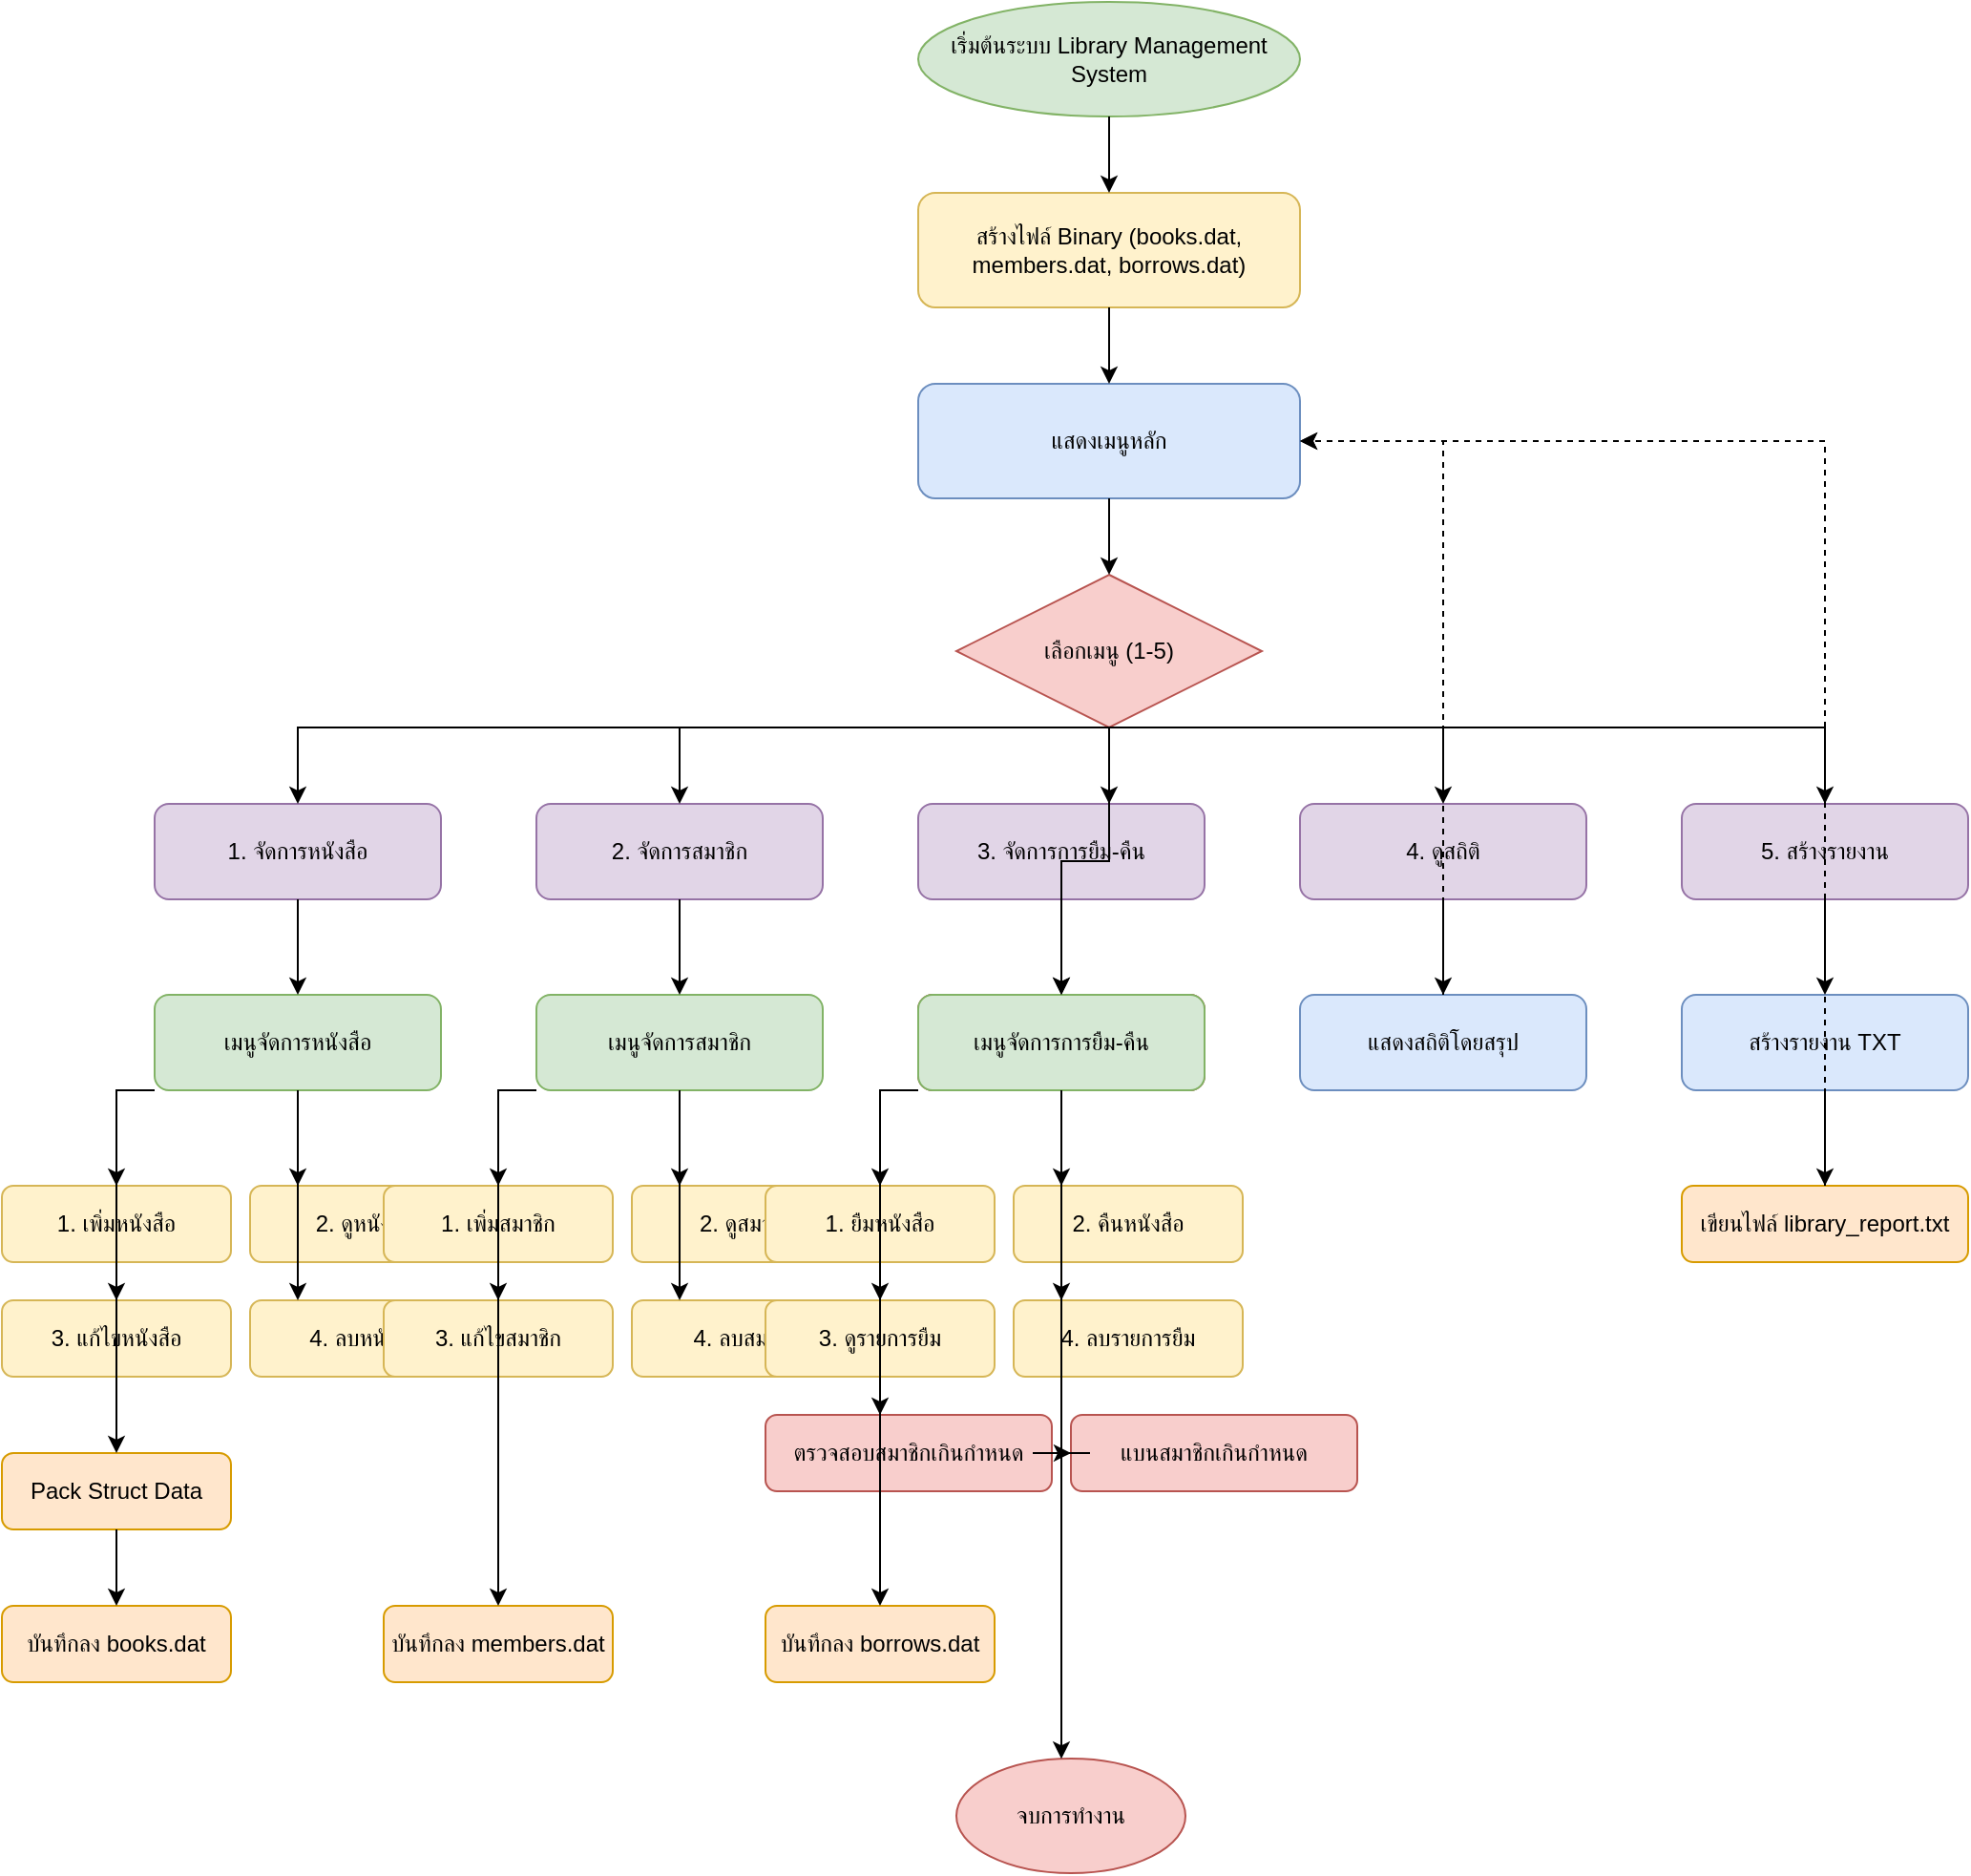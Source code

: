 <mxfile>
    <diagram name="Library System Flowchart" id="0">
        <mxGraphModel dx="1719" dy="546" grid="1" gridSize="10" guides="1" tooltips="1" connect="1" arrows="1" fold="1" page="1" pageScale="1" pageWidth="1200" pageHeight="1600" math="0" shadow="0">
            <root>
                <mxCell id="0"/>
                <mxCell id="1" parent="0"/>
                
                <!-- Start -->
                <mxCell id="start" value="เริ่มต้นระบบ Library Management System" style="ellipse;whiteSpace=wrap;html=1;fillColor=#d5e8d4;strokeColor=#82b366;" parent="1" vertex="1">
                    <mxGeometry x="500" y="40" width="200" height="60" as="geometry"/>
                </mxCell>
                
                <!-- Initialize Files -->
                <mxCell id="init_files" value="สร้างไฟล์ Binary (books.dat, members.dat, borrows.dat)" style="rounded=1;whiteSpace=wrap;html=1;fillColor=#fff2cc;strokeColor=#d6b656;" parent="1" vertex="1">
                    <mxGeometry x="500" y="140" width="200" height="60" as="geometry"/>
                </mxCell>
                
                <!-- Main Menu -->
                <mxCell id="main_menu" value="แสดงเมนูหลัก" style="rounded=1;whiteSpace=wrap;html=1;fillColor=#dae8fc;strokeColor=#6c8ebf;" parent="1" vertex="1">
                    <mxGeometry x="500" y="240" width="200" height="60" as="geometry"/>
                </mxCell>
                
                <!-- Menu Selection -->
                <mxCell id="menu_select" value="เลือกเมนู (1-5)" style="rhombus;whiteSpace=wrap;html=1;fillColor=#f8cecc;strokeColor=#b85450;" parent="1" vertex="1">
                    <mxGeometry x="520" y="340" width="160" height="80" as="geometry"/>
                </mxCell>
                
                <!-- Menu Options -->
                <mxCell id="menu_book" value="1. จัดการหนังสือ" style="rounded=1;whiteSpace=wrap;html=1;fillColor=#e1d5e7;strokeColor=#9673a6;" parent="1" vertex="1">
                    <mxGeometry x="100" y="460" width="150" height="50" as="geometry"/>
                </mxCell>
                
                <mxCell id="menu_member" value="2. จัดการสมาชิก" style="rounded=1;whiteSpace=wrap;html=1;fillColor=#e1d5e7;strokeColor=#9673a6;" parent="1" vertex="1">
                    <mxGeometry x="300" y="460" width="150" height="50" as="geometry"/>
                </mxCell>
                
                <mxCell id="menu_borrow" value="3. จัดการการยืม-คืน" style="rounded=1;whiteSpace=wrap;html=1;fillColor=#e1d5e7;strokeColor=#9673a6;" parent="1" vertex="1">
                    <mxGeometry x="500" y="460" width="150" height="50" as="geometry"/>
                </mxCell>
                
                <mxCell id="menu_stat" value="4. ดูสถิติ" style="rounded=1;whiteSpace=wrap;html=1;fillColor=#e1d5e7;strokeColor=#9673a6;" parent="1" vertex="1">
                    <mxGeometry x="700" y="460" width="150" height="50" as="geometry"/>
                </mxCell>
                
                <mxCell id="menu_report" value="5. สร้างรายงาน" style="rounded=1;whiteSpace=wrap;html=1;fillColor=#e1d5e7;strokeColor=#9673a6;" parent="1" vertex="1">
                    <mxGeometry x="900" y="460" width="150" height="50" as="geometry"/>
                </mxCell>
                
                <mxCell id="menu_exit" value="0. ออกจากระบบ" style="rounded=1;whiteSpace=wrap;html=1;fillColor=#f8cecc;strokeColor=#b85450;" parent="1" vertex="1">
                    <mxGeometry x="500" y="560" width="150" height="50" as="geometry"/>
                </mxCell>
                
                <!-- Book Management Submenu -->
                <mxCell id="book_submenu" value="เมนูจัดการหนังสือ" style="rounded=1;whiteSpace=wrap;html=1;fillColor=#d5e8d4;strokeColor=#82b366;" parent="1" vertex="1">
                    <mxGeometry x="100" y="560" width="150" height="50" as="geometry"/>
                </mxCell>
                
                <mxCell id="add_book" value="1. เพิ่มหนังสือ" style="rounded=1;whiteSpace=wrap;html=1;fillColor=#fff2cc;strokeColor=#d6b656;" parent="1" vertex="1">
                    <mxGeometry x="20" y="660" width="120" height="40" as="geometry"/>
                </mxCell>
                
                <mxCell id="view_book" value="2. ดูหนังสือ" style="rounded=1;whiteSpace=wrap;html=1;fillColor=#fff2cc;strokeColor=#d6b656;" parent="1" vertex="1">
                    <mxGeometry x="150" y="660" width="120" height="40" as="geometry"/>
                </mxCell>
                
                <mxCell id="edit_book" value="3. แก้ไขหนังสือ" style="rounded=1;whiteSpace=wrap;html=1;fillColor=#fff2cc;strokeColor=#d6b656;" parent="1" vertex="1">
                    <mxGeometry x="20" y="720" width="120" height="40" as="geometry"/>
                </mxCell>
                
                <mxCell id="del_book" value="4. ลบหนังสือ" style="rounded=1;whiteSpace=wrap;html=1;fillColor=#fff2cc;strokeColor=#d6b656;" parent="1" vertex="1">
                    <mxGeometry x="150" y="720" width="120" height="40" as="geometry"/>
                </mxCell>
                
                <!-- Member Management Submenu -->
                <mxCell id="member_submenu" value="เมนูจัดการสมาชิก" style="rounded=1;whiteSpace=wrap;html=1;fillColor=#d5e8d4;strokeColor=#82b366;" parent="1" vertex="1">
                    <mxGeometry x="300" y="560" width="150" height="50" as="geometry"/>
                </mxCell>
                
                <mxCell id="add_member" value="1. เพิ่มสมาชิก" style="rounded=1;whiteSpace=wrap;html=1;fillColor=#fff2cc;strokeColor=#d6b656;" parent="1" vertex="1">
                    <mxGeometry x="220" y="660" width="120" height="40" as="geometry"/>
                </mxCell>
                
                <mxCell id="view_member" value="2. ดูสมาชิก" style="rounded=1;whiteSpace=wrap;html=1;fillColor=#fff2cc;strokeColor=#d6b656;" parent="1" vertex="1">
                    <mxGeometry x="350" y="660" width="120" height="40" as="geometry"/>
                </mxCell>
                
                <mxCell id="edit_member" value="3. แก้ไขสมาชิก" style="rounded=1;whiteSpace=wrap;html=1;fillColor=#fff2cc;strokeColor=#d6b656;" parent="1" vertex="1">
                    <mxGeometry x="220" y="720" width="120" height="40" as="geometry"/>
                </mxCell>
                
                <mxCell id="del_member" value="4. ลบสมาชิก" style="rounded=1;whiteSpace=wrap;html=1;fillColor=#fff2cc;strokeColor=#d6b656;" parent="1" vertex="1">
                    <mxGeometry x="350" y="720" width="120" height="40" as="geometry"/>
                </mxCell>
                
                <!-- Borrow Management Submenu -->
                <mxCell id="borrow_submenu" value="เมนูจัดการการยืม-คืน" style="rounded=1;whiteSpace=wrap;html=1;fillColor=#d5e8d4;strokeColor=#82b366;" parent="1" vertex="1">
                    <mxGeometry x="500" y="560" width="150" height="50" as="geometry"/>
                </mxCell>
                
                <mxCell id="borrow_book" value="1. ยืมหนังสือ" style="rounded=1;whiteSpace=wrap;html=1;fillColor=#fff2cc;strokeColor=#d6b656;" parent="1" vertex="1">
                    <mxGeometry x="420" y="660" width="120" height="40" as="geometry"/>
                </mxCell>
                
                <mxCell id="return_book" value="2. คืนหนังสือ" style="rounded=1;whiteSpace=wrap;html=1;fillColor=#fff2cc;strokeColor=#d6b656;" parent="1" vertex="1">
                    <mxGeometry x="550" y="660" width="120" height="40" as="geometry"/>
                </mxCell>
                
                <mxCell id="view_borrow" value="3. ดูรายการยืม" style="rounded=1;whiteSpace=wrap;html=1;fillColor=#fff2cc;strokeColor=#d6b656;" parent="1" vertex="1">
                    <mxGeometry x="420" y="720" width="120" height="40" as="geometry"/>
                </mxCell>
                
                <mxCell id="del_borrow" value="4. ลบรายการยืม" style="rounded=1;whiteSpace=wrap;html=1;fillColor=#fff2cc;strokeColor=#d6b656;" parent="1" vertex="1">
                    <mxGeometry x="550" y="720" width="120" height="40" as="geometry"/>
                </mxCell>
                
                <!-- Statistics -->
                <mxCell id="show_stats" value="แสดงสถิติโดยสรุป" style="rounded=1;whiteSpace=wrap;html=1;fillColor=#dae8fc;strokeColor=#6c8ebf;" parent="1" vertex="1">
                    <mxGeometry x="700" y="560" width="150" height="50" as="geometry"/>
                </mxCell>
                
                <!-- Generate Report -->
                <mxCell id="generate_report" value="สร้างรายงาน TXT" style="rounded=1;whiteSpace=wrap;html=1;fillColor=#dae8fc;strokeColor=#6c8ebf;" parent="1" vertex="1">
                    <mxGeometry x="900" y="560" width="150" height="50" as="geometry"/>
                </mxCell>
                
                <!-- Data Operations -->
                <mxCell id="pack_struct" value="Pack Struct Data" style="rounded=1;whiteSpace=wrap;html=1;fillColor=#ffe6cc;strokeColor=#d79b00;" parent="1" vertex="1">
                    <mxGeometry x="20" y="800" width="120" height="40" as="geometry"/>
                </mxCell>
                
                <mxCell id="write_books_dat" value="บันทึกลง books.dat" style="rounded=1;whiteSpace=wrap;html=1;fillColor=#ffe6cc;strokeColor=#d79b00;" parent="1" vertex="1">
                    <mxGeometry x="20" y="880" width="120" height="40" as="geometry"/>
                </mxCell>
                
                <mxCell id="write_members_dat" value="บันทึกลง members.dat" style="rounded=1;whiteSpace=wrap;html=1;fillColor=#ffe6cc;strokeColor=#d79b00;" parent="1" vertex="1">
                    <mxGeometry x="220" y="880" width="120" height="40" as="geometry"/>
                </mxCell>
                
                <mxCell id="write_borrows_dat" value="บันทึกลง borrows.dat" style="rounded=1;whiteSpace=wrap;html=1;fillColor=#ffe6cc;strokeColor=#d79b00;" parent="1" vertex="1">
                    <mxGeometry x="420" y="880" width="120" height="40" as="geometry"/>
                </mxCell>
                
                <mxCell id="write_report_txt" value="เขียนไฟล์ library_report.txt" style="rounded=1;whiteSpace=wrap;html=1;fillColor=#ffe6cc;strokeColor=#d79b00;" parent="1" vertex="1">
                    <mxGeometry x="900" y="660" width="150" height="40" as="geometry"/>
                </mxCell>
                
                <!-- Check Overdue -->
                <mxCell id="check_overdue" value="ตรวจสอบสมาชิกเกินกำหนด" style="rounded=1;whiteSpace=wrap;html=1;fillColor=#f8cecc;strokeColor=#b85450;" parent="1" vertex="1">
                    <mxGeometry x="420" y="780" width="150" height="40" as="geometry"/>
                </mxCell>
                
                <!-- Ban Members -->
                <mxCell id="ban_members" value="แบนสมาชิกเกินกำหนด" style="rounded=1;whiteSpace=wrap;html=1;fillColor=#f8cecc;strokeColor=#b85450;" parent="1" vertex="1">
                    <mxGeometry x="580" y="780" width="150" height="40" as="geometry"/>
                </mxCell>
                
                <!-- End -->
                <mxCell id="end" value="จบการทำงาน" style="ellipse;whiteSpace=wrap;html=1;fillColor=#f8cecc;strokeColor=#b85450;" parent="1" vertex="1">
                    <mxGeometry x="520" y="960" width="120" height="60" as="geometry"/>
                </mxCell>
                
                <!-- Connections -->
                <mxCell id="conn1" style="edgeStyle=orthogonalEdgeStyle;rounded=0;orthogonalLoop=1;jettySize=auto;html=1;" parent="1" source="start" target="init_files" edge="1">
                    <mxGeometry relative="1" as="geometry"/>
                </mxCell>
                
                <mxCell id="conn2" style="edgeStyle=orthogonalEdgeStyle;rounded=0;orthogonalLoop=1;jettySize=auto;html=1;" parent="1" source="init_files" target="main_menu" edge="1">
                    <mxGeometry relative="1" as="geometry"/>
                </mxCell>
                
                <mxCell id="conn3" style="edgeStyle=orthogonalEdgeStyle;rounded=0;orthogonalLoop=1;jettySize=auto;html=1;" parent="1" source="main_menu" target="menu_select" edge="1">
                    <mxGeometry relative="1" as="geometry"/>
                </mxCell>
                
                <mxCell id="conn4" style="edgeStyle=orthogonalEdgeStyle;rounded=0;orthogonalLoop=1;jettySize=auto;html=1;" parent="1" source="menu_select" target="menu_book" edge="1">
                    <mxGeometry relative="1" as="geometry">
                        <Array as="points">
                            <mxPoint x="520" y="420"/>
                            <mxPoint x="175" y="420"/>
                        </Array>
                    </mxGeometry>
                </mxCell>
                
                <mxCell id="conn5" style="edgeStyle=orthogonalEdgeStyle;rounded=0;orthogonalLoop=1;jettySize=auto;html=1;" parent="1" source="menu_select" target="menu_member" edge="1">
                    <mxGeometry relative="1" as="geometry">
                        <Array as="points">
                            <mxPoint x="520" y="420"/>
                            <mxPoint x="375" y="420"/>
                        </Array>
                    </mxGeometry>
                </mxCell>
                
                <mxCell id="conn6" style="edgeStyle=orthogonalEdgeStyle;rounded=0;orthogonalLoop=1;jettySize=auto;html=1;" parent="1" source="menu_select" target="menu_borrow" edge="1">
                    <mxGeometry relative="1" as="geometry">
                        <Array as="points">
                            <mxPoint x="520" y="420"/>
                            <mxPoint x="575" y="420"/>
                        </Array>
                    </mxGeometry>
                </mxCell>
                
                <mxCell id="conn7" style="edgeStyle=orthogonalEdgeStyle;rounded=0;orthogonalLoop=1;jettySize=auto;html=1;" parent="1" source="menu_select" target="menu_stat" edge="1">
                    <mxGeometry relative="1" as="geometry">
                        <Array as="points">
                            <mxPoint x="520" y="420"/>
                            <mxPoint x="775" y="420"/>
                        </Array>
                    </mxGeometry>
                </mxCell>
                
                <mxCell id="conn8" style="edgeStyle=orthogonalEdgeStyle;rounded=0;orthogonalLoop=1;jettySize=auto;html=1;" parent="1" source="menu_select" target="menu_report" edge="1">
                    <mxGeometry relative="1" as="geometry">
                        <Array as="points">
                            <mxPoint x="520" y="420"/>
                            <mxPoint x="975" y="420"/>
                        </Array>
                    </mxGeometry>
                </mxCell>
                
                <mxCell id="conn9" style="edgeStyle=orthogonalEdgeStyle;rounded=0;orthogonalLoop=1;jettySize=auto;html=1;" parent="1" source="menu_select" target="menu_exit" edge="1">
                    <mxGeometry relative="1" as="geometry"/>
                </mxCell>
                
                <mxCell id="conn10" style="edgeStyle=orthogonalEdgeStyle;rounded=0;orthogonalLoop=1;jettySize=auto;html=1;" parent="1" source="menu_book" target="book_submenu" edge="1">
                    <mxGeometry relative="1" as="geometry"/>
                </mxCell>
                
                <mxCell id="conn11" style="edgeStyle=orthogonalEdgeStyle;rounded=0;orthogonalLoop=1;jettySize=auto;html=1;" parent="1" source="menu_member" target="member_submenu" edge="1">
                    <mxGeometry relative="1" as="geometry"/>
                </mxCell>
                
                <mxCell id="conn12" style="edgeStyle=orthogonalEdgeStyle;rounded=0;orthogonalLoop=1;jettySize=auto;html=1;" parent="1" source="menu_borrow" target="borrow_submenu" edge="1">
                    <mxGeometry relative="1" as="geometry"/>
                </mxCell>
                
                <mxCell id="conn13" style="edgeStyle=orthogonalEdgeStyle;rounded=0;orthogonalLoop=1;jettySize=auto;html=1;" parent="1" source="menu_stat" target="show_stats" edge="1">
                    <mxGeometry relative="1" as="geometry"/>
                </mxCell>
                
                <mxCell id="conn14" style="edgeStyle=orthogonalEdgeStyle;rounded=0;orthogonalLoop=1;jettySize=auto;html=1;" parent="1" source="menu_report" target="generate_report" edge="1">
                    <mxGeometry relative="1" as="geometry"/>
                </mxCell>
                
                <mxCell id="conn15" style="edgeStyle=orthogonalEdgeStyle;rounded=0;orthogonalLoop=1;jettySize=auto;html=1;" parent="1" source="book_submenu" target="add_book" edge="1">
                    <mxGeometry relative="1" as="geometry">
                        <Array as="points">
                            <mxPoint x="175" y="610"/>
                            <mxPoint x="80" y="610"/>
                        </Array>
                    </mxGeometry>
                </mxCell>
                
                <mxCell id="conn16" style="edgeStyle=orthogonalEdgeStyle;rounded=0;orthogonalLoop=1;jettySize=auto;html=1;" parent="1" source="book_submenu" target="view_book" edge="1">
                    <mxGeometry relative="1" as="geometry">
                        <Array as="points">
                            <mxPoint x="175" y="610"/>
                            <mxPoint x="210" y="610"/>
                        </Array>
                    </mxGeometry>
                </mxCell>
                
                <mxCell id="conn17" style="edgeStyle=orthogonalEdgeStyle;rounded=0;orthogonalLoop=1;jettySize=auto;html=1;" parent="1" source="book_submenu" target="edit_book" edge="1">
                    <mxGeometry relative="1" as="geometry">
                        <Array as="points">
                            <mxPoint x="175" y="610"/>
                            <mxPoint x="80" y="610"/>
                            <mxPoint x="80" y="720"/>
                        </Array>
                    </mxGeometry>
                </mxCell>
                
                <mxCell id="conn18" style="edgeStyle=orthogonalEdgeStyle;rounded=0;orthogonalLoop=1;jettySize=auto;html=1;" parent="1" source="book_submenu" target="del_book" edge="1">
                    <mxGeometry relative="1" as="geometry">
                        <Array as="points">
                            <mxPoint x="175" y="610"/>
                            <mxPoint x="210" y="610"/>
                            <mxPoint x="210" y="720"/>
                        </Array>
                    </mxGeometry>
                </mxCell>
                
                <mxCell id="conn19" style="edgeStyle=orthogonalEdgeStyle;rounded=0;orthogonalLoop=1;jettySize=auto;html=1;" parent="1" source="member_submenu" target="add_member" edge="1">
                    <mxGeometry relative="1" as="geometry">
                        <Array as="points">
                            <mxPoint x="375" y="610"/>
                            <mxPoint x="280" y="610"/>
                        </Array>
                    </mxGeometry>
                </mxCell>
                
                <mxCell id="conn20" style="edgeStyle=orthogonalEdgeStyle;rounded=0;orthogonalLoop=1;jettySize=auto;html=1;" parent="1" source="member_submenu" target="view_member" edge="1">
                    <mxGeometry relative="1" as="geometry">
                        <Array as="points">
                            <mxPoint x="375" y="610"/>
                            <mxPoint x="410" y="610"/>
                        </Array>
                    </mxGeometry>
                </mxCell>
                
                <mxCell id="conn21" style="edgeStyle=orthogonalEdgeStyle;rounded=0;orthogonalLoop=1;jettySize=auto;html=1;" parent="1" source="member_submenu" target="edit_member" edge="1">
                    <mxGeometry relative="1" as="geometry">
                        <Array as="points">
                            <mxPoint x="375" y="610"/>
                            <mxPoint x="280" y="610"/>
                            <mxPoint x="280" y="720"/>
                        </Array>
                    </mxGeometry>
                </mxCell>
                
                <mxCell id="conn22" style="edgeStyle=orthogonalEdgeStyle;rounded=0;orthogonalLoop=1;jettySize=auto;html=1;" parent="1" source="member_submenu" target="del_member" edge="1">
                    <mxGeometry relative="1" as="geometry">
                        <Array as="points">
                            <mxPoint x="375" y="610"/>
                            <mxPoint x="410" y="610"/>
                            <mxPoint x="410" y="720"/>
                        </Array>
                    </mxGeometry>
                </mxCell>
                
                <mxCell id="conn23" style="edgeStyle=orthogonalEdgeStyle;rounded=0;orthogonalLoop=1;jettySize=auto;html=1;" parent="1" source="borrow_submenu" target="borrow_book" edge="1">
                    <mxGeometry relative="1" as="geometry">
                        <Array as="points">
                            <mxPoint x="575" y="610"/>
                            <mxPoint x="480" y="610"/>
                        </Array>
                    </mxGeometry>
                </mxCell>
                
                <mxCell id="conn24" style="edgeStyle=orthogonalEdgeStyle;rounded=0;orthogonalLoop=1;jettySize=auto;html=1;" parent="1" source="borrow_submenu" target="return_book" edge="1">
                    <mxGeometry relative="1" as="geometry">
                        <Array as="points">
                            <mxPoint x="575" y="610"/>
                            <mxPoint x="610" y="610"/>
                        </Array>
                    </mxGeometry>
                </mxCell>
                
                <mxCell id="conn25" style="edgeStyle=orthogonalEdgeStyle;rounded=0;orthogonalLoop=1;jettySize=auto;html=1;" parent="1" source="borrow_submenu" target="view_borrow" edge="1">
                    <mxGeometry relative="1" as="geometry">
                        <Array as="points">
                            <mxPoint x="575" y="610"/>
                            <mxPoint x="480" y="610"/>
                            <mxPoint x="480" y="720"/>
                        </Array>
                    </mxGeometry>
                </mxCell>
                
                <mxCell id="conn26" style="edgeStyle=orthogonalEdgeStyle;rounded=0;orthogonalLoop=1;jettySize=auto;html=1;" parent="1" source="borrow_submenu" target="del_borrow" edge="1">
                    <mxGeometry relative="1" as="geometry">
                        <Array as="points">
                            <mxPoint x="575" y="610"/>
                            <mxPoint x="610" y="610"/>
                            <mxPoint x="610" y="720"/>
                        </Array>
                    </mxGeometry>
                </mxCell>
                
                <mxCell id="conn27" style="edgeStyle=orthogonalEdgeStyle;rounded=0;orthogonalLoop=1;jettySize=auto;html=1;" parent="1" source="add_book" target="pack_struct" edge="1">
                    <mxGeometry relative="1" as="geometry"/>
                </mxCell>
                
                <mxCell id="conn28" style="edgeStyle=orthogonalEdgeStyle;rounded=0;orthogonalLoop=1;jettySize=auto;html=1;" parent="1" source="pack_struct" target="write_books_dat" edge="1">
                    <mxGeometry relative="1" as="geometry"/>
                </mxCell>
                
                <mxCell id="conn29" style="edgeStyle=orthogonalEdgeStyle;rounded=0;orthogonalLoop=1;jettySize=auto;html=1;" parent="1" source="add_member" target="write_members_dat" edge="1">
                    <mxGeometry relative="1" as="geometry"/>
                </mxCell>
                
                <mxCell id="conn30" style="edgeStyle=orthogonalEdgeStyle;rounded=0;orthogonalLoop=1;jettySize=auto;html=1;" parent="1" source="borrow_book" target="write_borrows_dat" edge="1">
                    <mxGeometry relative="1" as="geometry"/>
                </mxCell>
                
                <mxCell id="conn31" style="edgeStyle=orthogonalEdgeStyle;rounded=0;orthogonalLoop=1;jettySize=auto;html=1;" parent="1" source="generate_report" target="write_report_txt" edge="1">
                    <mxGeometry relative="1" as="geometry"/>
                </mxCell>
                
                <mxCell id="conn32" style="edgeStyle=orthogonalEdgeStyle;rounded=0;orthogonalLoop=1;jettySize=auto;html=1;" parent="1" source="borrow_book" target="check_overdue" edge="1">
                    <mxGeometry relative="1" as="geometry">
                        <Array as="points">
                            <mxPoint x="480" y="680"/>
                            <mxPoint x="480" y="780"/>
                        </Array>
                    </mxGeometry>
                </mxCell>
                
                <mxCell id="conn33" style="edgeStyle=orthogonalEdgeStyle;rounded=0;orthogonalLoop=1;jettySize=auto;html=1;" parent="1" source="check_overdue" target="ban_members" edge="1">
                    <mxGeometry relative="1" as="geometry"/>
                </mxCell>
                
                <mxCell id="conn34" style="edgeStyle=orthogonalEdgeStyle;rounded=0;orthogonalLoop=1;jettySize=auto;html=1;" parent="1" source="menu_exit" target="end" edge="1">
                    <mxGeometry relative="1" as="geometry">
                        <Array as="points">
                            <mxPoint x="575" y="585"/>
                            <mxPoint x="580" y="960"/>
                        </Array>
                    </mxGeometry>
                </mxCell>
                
                <!-- Loop back to main menu -->
                <mxCell id="loop_back" style="edgeStyle=orthogonalEdgeStyle;rounded=0;orthogonalLoop=1;jettySize=auto;html=1;dashed=1;" parent="1" source="show_stats" target="main_menu" edge="1">
                    <mxGeometry relative="1" as="geometry">
                        <Array as="points">
                            <mxPoint x="775" y="585"/>
                            <mxPoint x="775" y="270"/>
                            <mxPoint x="600" y="270"/>
                        </Array>
                    </mxGeometry>
                </mxCell>
                
                <mxCell id="loop_back2" style="edgeStyle=orthogonalEdgeStyle;rounded=0;orthogonalLoop=1;jettySize=auto;html=1;dashed=1;" parent="1" source="write_report_txt" target="main_menu" edge="1">
                    <mxGeometry relative="1" as="geometry">
                        <Array as="points">
                            <mxPoint x="975" y="680"/>
                            <mxPoint x="975" y="270"/>
                            <mxPoint x="700" y="270"/>
                        </Array>
                    </mxGeometry>
                </mxCell>
                
            </root>
        </mxGraphModel>
    </diagram>
</mxfile>